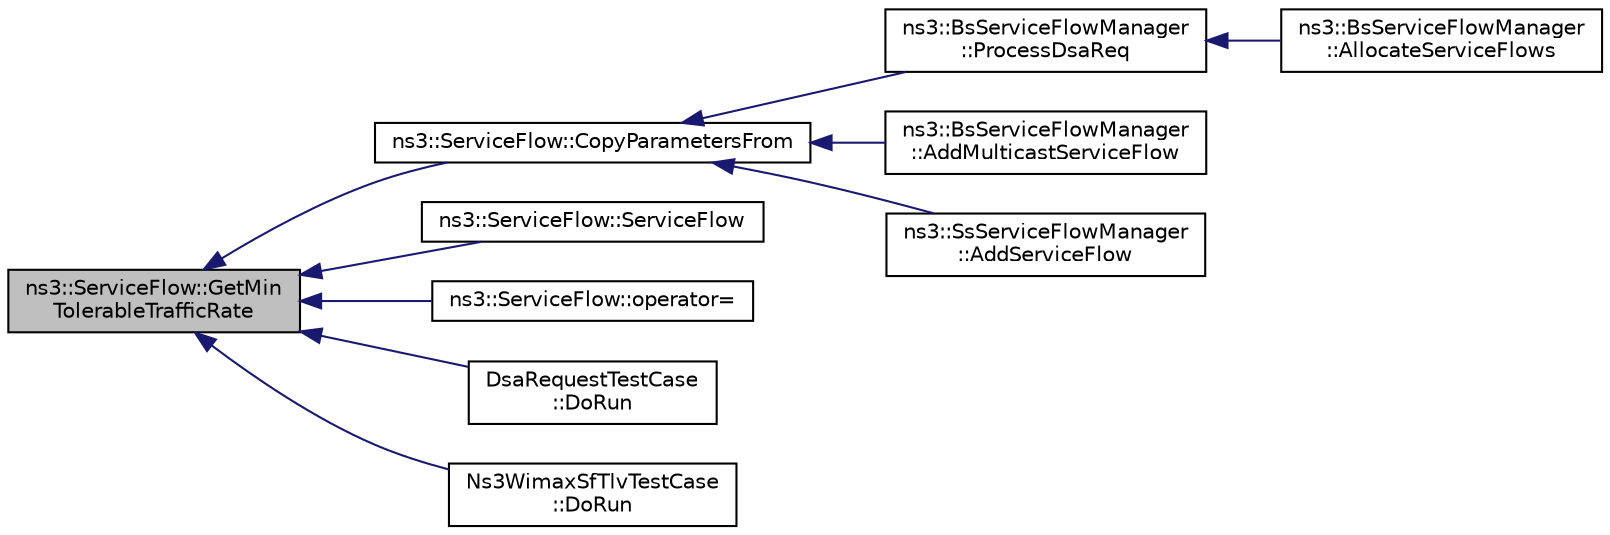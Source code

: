 digraph "ns3::ServiceFlow::GetMinTolerableTrafficRate"
{
  edge [fontname="Helvetica",fontsize="10",labelfontname="Helvetica",labelfontsize="10"];
  node [fontname="Helvetica",fontsize="10",shape=record];
  rankdir="LR";
  Node1 [label="ns3::ServiceFlow::GetMin\lTolerableTrafficRate",height=0.2,width=0.4,color="black", fillcolor="grey75", style="filled", fontcolor="black"];
  Node1 -> Node2 [dir="back",color="midnightblue",fontsize="10",style="solid"];
  Node2 [label="ns3::ServiceFlow::CopyParametersFrom",height=0.2,width=0.4,color="black", fillcolor="white", style="filled",URL="$d7/ded/classns3_1_1ServiceFlow.html#aae60e9fc7ea6b727946980e1ad376da7"];
  Node2 -> Node3 [dir="back",color="midnightblue",fontsize="10",style="solid"];
  Node3 [label="ns3::BsServiceFlowManager\l::ProcessDsaReq",height=0.2,width=0.4,color="black", fillcolor="white", style="filled",URL="$d5/d5e/classns3_1_1BsServiceFlowManager.html#afba823b624d516de570c0c7a6312de2b",tooltip="process a DSA-Req message "];
  Node3 -> Node4 [dir="back",color="midnightblue",fontsize="10",style="solid"];
  Node4 [label="ns3::BsServiceFlowManager\l::AllocateServiceFlows",height=0.2,width=0.4,color="black", fillcolor="white", style="filled",URL="$d5/d5e/classns3_1_1BsServiceFlowManager.html#a2c9d6e3696af0e9bc15bcbe4089ab489",tooltip="allocate service flows "];
  Node2 -> Node5 [dir="back",color="midnightblue",fontsize="10",style="solid"];
  Node5 [label="ns3::BsServiceFlowManager\l::AddMulticastServiceFlow",height=0.2,width=0.4,color="black", fillcolor="white", style="filled",URL="$d5/d5e/classns3_1_1BsServiceFlowManager.html#a608f17a9cc0c559ed3f47c8947c95659",tooltip="add a multicast service flow "];
  Node2 -> Node6 [dir="back",color="midnightblue",fontsize="10",style="solid"];
  Node6 [label="ns3::SsServiceFlowManager\l::AddServiceFlow",height=0.2,width=0.4,color="black", fillcolor="white", style="filled",URL="$d4/dc3/classns3_1_1SsServiceFlowManager.html#a9d2bbc3e2754f80cc80e2febef1e3a2b",tooltip="add a service flow to the list "];
  Node1 -> Node7 [dir="back",color="midnightblue",fontsize="10",style="solid"];
  Node7 [label="ns3::ServiceFlow::ServiceFlow",height=0.2,width=0.4,color="black", fillcolor="white", style="filled",URL="$d7/ded/classns3_1_1ServiceFlow.html#a45e24aa23d78831b288f8ca1062a2f2d"];
  Node1 -> Node8 [dir="back",color="midnightblue",fontsize="10",style="solid"];
  Node8 [label="ns3::ServiceFlow::operator=",height=0.2,width=0.4,color="black", fillcolor="white", style="filled",URL="$d7/ded/classns3_1_1ServiceFlow.html#ae4ea282e5cbf4ac99598b1a7ee5badf9",tooltip="assignment operator "];
  Node1 -> Node9 [dir="back",color="midnightblue",fontsize="10",style="solid"];
  Node9 [label="DsaRequestTestCase\l::DoRun",height=0.2,width=0.4,color="black", fillcolor="white", style="filled",URL="$de/da9/classDsaRequestTestCase.html#a03d674bc8be475390afde9769e45199c",tooltip="Implementation to actually run this TestCase. "];
  Node1 -> Node10 [dir="back",color="midnightblue",fontsize="10",style="solid"];
  Node10 [label="Ns3WimaxSfTlvTestCase\l::DoRun",height=0.2,width=0.4,color="black", fillcolor="white", style="filled",URL="$d2/d1f/classNs3WimaxSfTlvTestCase.html#a7133476eea0e8ec72406f996e5990c68",tooltip="Implementation to actually run this TestCase. "];
}
